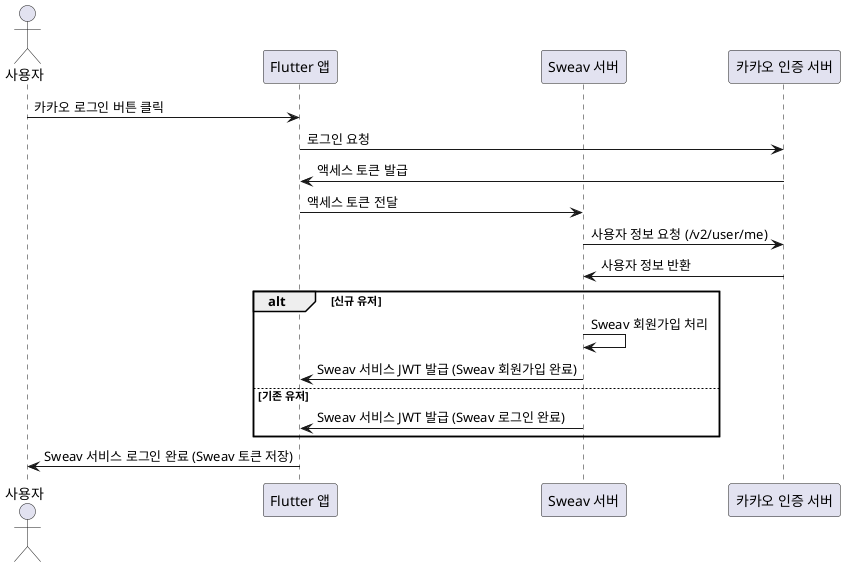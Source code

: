 @startuml
'https://plantuml.com/sequence-diagram

actor 사용자
participant "Flutter 앱" as Client
participant "Sweav 서버" as Server
participant "카카오 인증 서버" as Kakao

사용자 -> Client : 카카오 로그인 버튼 클릭
Client -> Kakao : 로그인 요청
Kakao -> Client : 액세스 토큰 발급
Client -> Server : 액세스 토큰 전달
Server -> Kakao : 사용자 정보 요청 (/v2/user/me)
Kakao -> Server : 사용자 정보 반환

alt 신규 유저
    Server -> Server : Sweav 회원가입 처리
    Server -> Client : Sweav 서비스 JWT 발급 (Sweav 회원가입 완료)
else 기존 유저
    Server -> Client : Sweav 서비스 JWT 발급 (Sweav 로그인 완료)
end

Client -> 사용자 : Sweav 서비스 로그인 완료 (Sweav 토큰 저장)
@enduml
